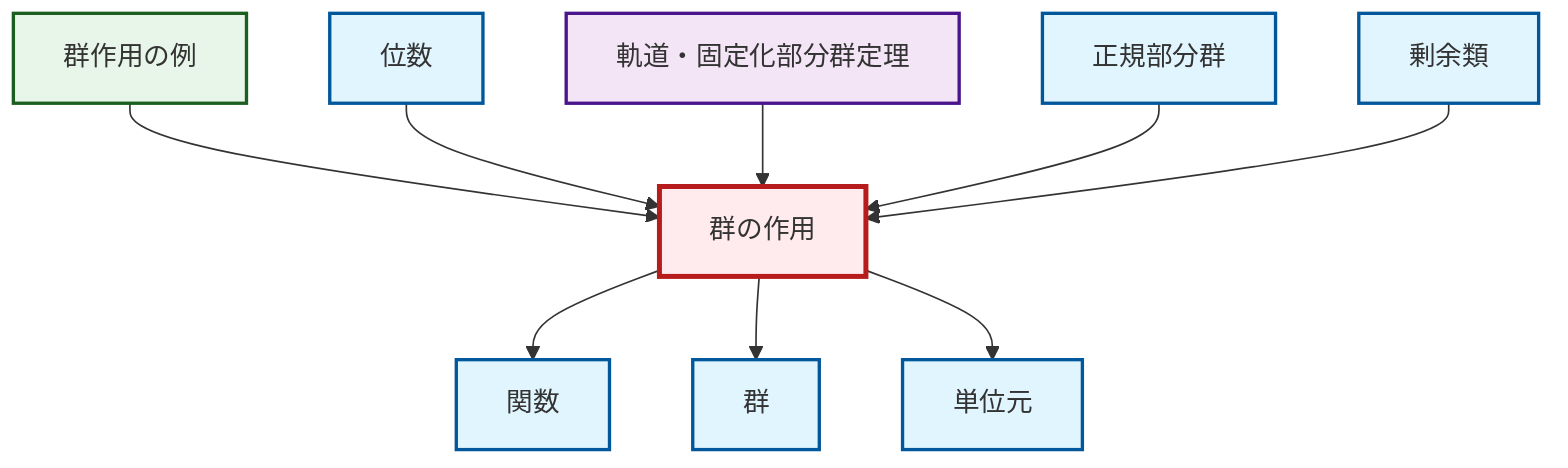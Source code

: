 graph TD
    classDef definition fill:#e1f5fe,stroke:#01579b,stroke-width:2px
    classDef theorem fill:#f3e5f5,stroke:#4a148c,stroke-width:2px
    classDef axiom fill:#fff3e0,stroke:#e65100,stroke-width:2px
    classDef example fill:#e8f5e9,stroke:#1b5e20,stroke-width:2px
    classDef current fill:#ffebee,stroke:#b71c1c,stroke-width:3px
    ex-group-action-examples["群作用の例"]:::example
    def-group["群"]:::definition
    def-group-action["群の作用"]:::definition
    def-normal-subgroup["正規部分群"]:::definition
    thm-orbit-stabilizer["軌道・固定化部分群定理"]:::theorem
    def-coset["剰余類"]:::definition
    def-order["位数"]:::definition
    def-identity-element["単位元"]:::definition
    def-function["関数"]:::definition
    ex-group-action-examples --> def-group-action
    def-group-action --> def-function
    def-order --> def-group-action
    thm-orbit-stabilizer --> def-group-action
    def-normal-subgroup --> def-group-action
    def-group-action --> def-group
    def-coset --> def-group-action
    def-group-action --> def-identity-element
    class def-group-action current
